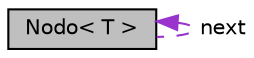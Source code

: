 digraph "Nodo&lt; T &gt;"
{
 // LATEX_PDF_SIZE
  edge [fontname="Helvetica",fontsize="10",labelfontname="Helvetica",labelfontsize="10"];
  node [fontname="Helvetica",fontsize="10",shape=record];
  Node1 [label="Nodo\< T \>",height=0.2,width=0.4,color="black", fillcolor="grey75", style="filled", fontcolor="black",tooltip="Description: Nodo class implementation, holds the data and the pointer to the next nodo."];
  Node1 -> Node1 [dir="back",color="darkorchid3",fontsize="10",style="dashed",label=" next" ,fontname="Helvetica"];
}
